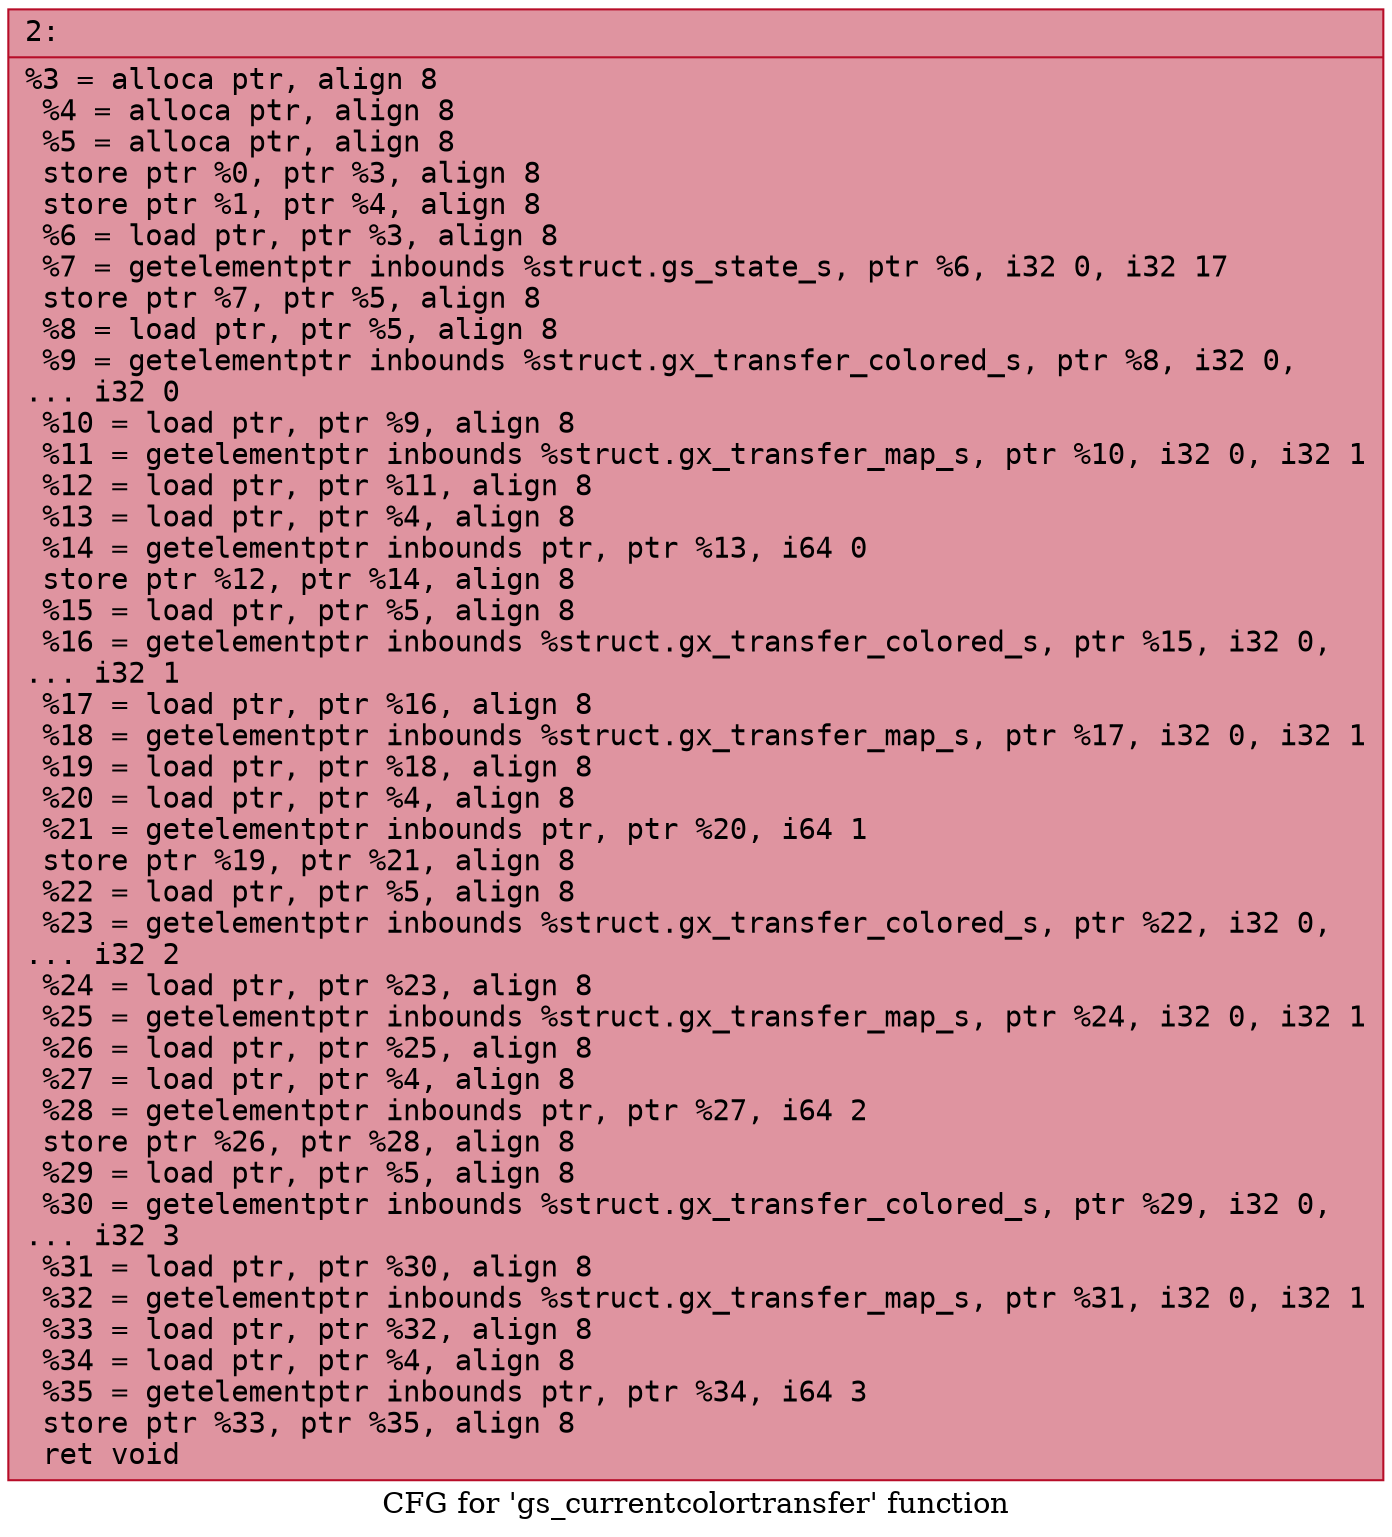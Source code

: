 digraph "CFG for 'gs_currentcolortransfer' function" {
	label="CFG for 'gs_currentcolortransfer' function";

	Node0x600000531270 [shape=record,color="#b70d28ff", style=filled, fillcolor="#b70d2870" fontname="Courier",label="{2:\l|  %3 = alloca ptr, align 8\l  %4 = alloca ptr, align 8\l  %5 = alloca ptr, align 8\l  store ptr %0, ptr %3, align 8\l  store ptr %1, ptr %4, align 8\l  %6 = load ptr, ptr %3, align 8\l  %7 = getelementptr inbounds %struct.gs_state_s, ptr %6, i32 0, i32 17\l  store ptr %7, ptr %5, align 8\l  %8 = load ptr, ptr %5, align 8\l  %9 = getelementptr inbounds %struct.gx_transfer_colored_s, ptr %8, i32 0,\l... i32 0\l  %10 = load ptr, ptr %9, align 8\l  %11 = getelementptr inbounds %struct.gx_transfer_map_s, ptr %10, i32 0, i32 1\l  %12 = load ptr, ptr %11, align 8\l  %13 = load ptr, ptr %4, align 8\l  %14 = getelementptr inbounds ptr, ptr %13, i64 0\l  store ptr %12, ptr %14, align 8\l  %15 = load ptr, ptr %5, align 8\l  %16 = getelementptr inbounds %struct.gx_transfer_colored_s, ptr %15, i32 0,\l... i32 1\l  %17 = load ptr, ptr %16, align 8\l  %18 = getelementptr inbounds %struct.gx_transfer_map_s, ptr %17, i32 0, i32 1\l  %19 = load ptr, ptr %18, align 8\l  %20 = load ptr, ptr %4, align 8\l  %21 = getelementptr inbounds ptr, ptr %20, i64 1\l  store ptr %19, ptr %21, align 8\l  %22 = load ptr, ptr %5, align 8\l  %23 = getelementptr inbounds %struct.gx_transfer_colored_s, ptr %22, i32 0,\l... i32 2\l  %24 = load ptr, ptr %23, align 8\l  %25 = getelementptr inbounds %struct.gx_transfer_map_s, ptr %24, i32 0, i32 1\l  %26 = load ptr, ptr %25, align 8\l  %27 = load ptr, ptr %4, align 8\l  %28 = getelementptr inbounds ptr, ptr %27, i64 2\l  store ptr %26, ptr %28, align 8\l  %29 = load ptr, ptr %5, align 8\l  %30 = getelementptr inbounds %struct.gx_transfer_colored_s, ptr %29, i32 0,\l... i32 3\l  %31 = load ptr, ptr %30, align 8\l  %32 = getelementptr inbounds %struct.gx_transfer_map_s, ptr %31, i32 0, i32 1\l  %33 = load ptr, ptr %32, align 8\l  %34 = load ptr, ptr %4, align 8\l  %35 = getelementptr inbounds ptr, ptr %34, i64 3\l  store ptr %33, ptr %35, align 8\l  ret void\l}"];
}
